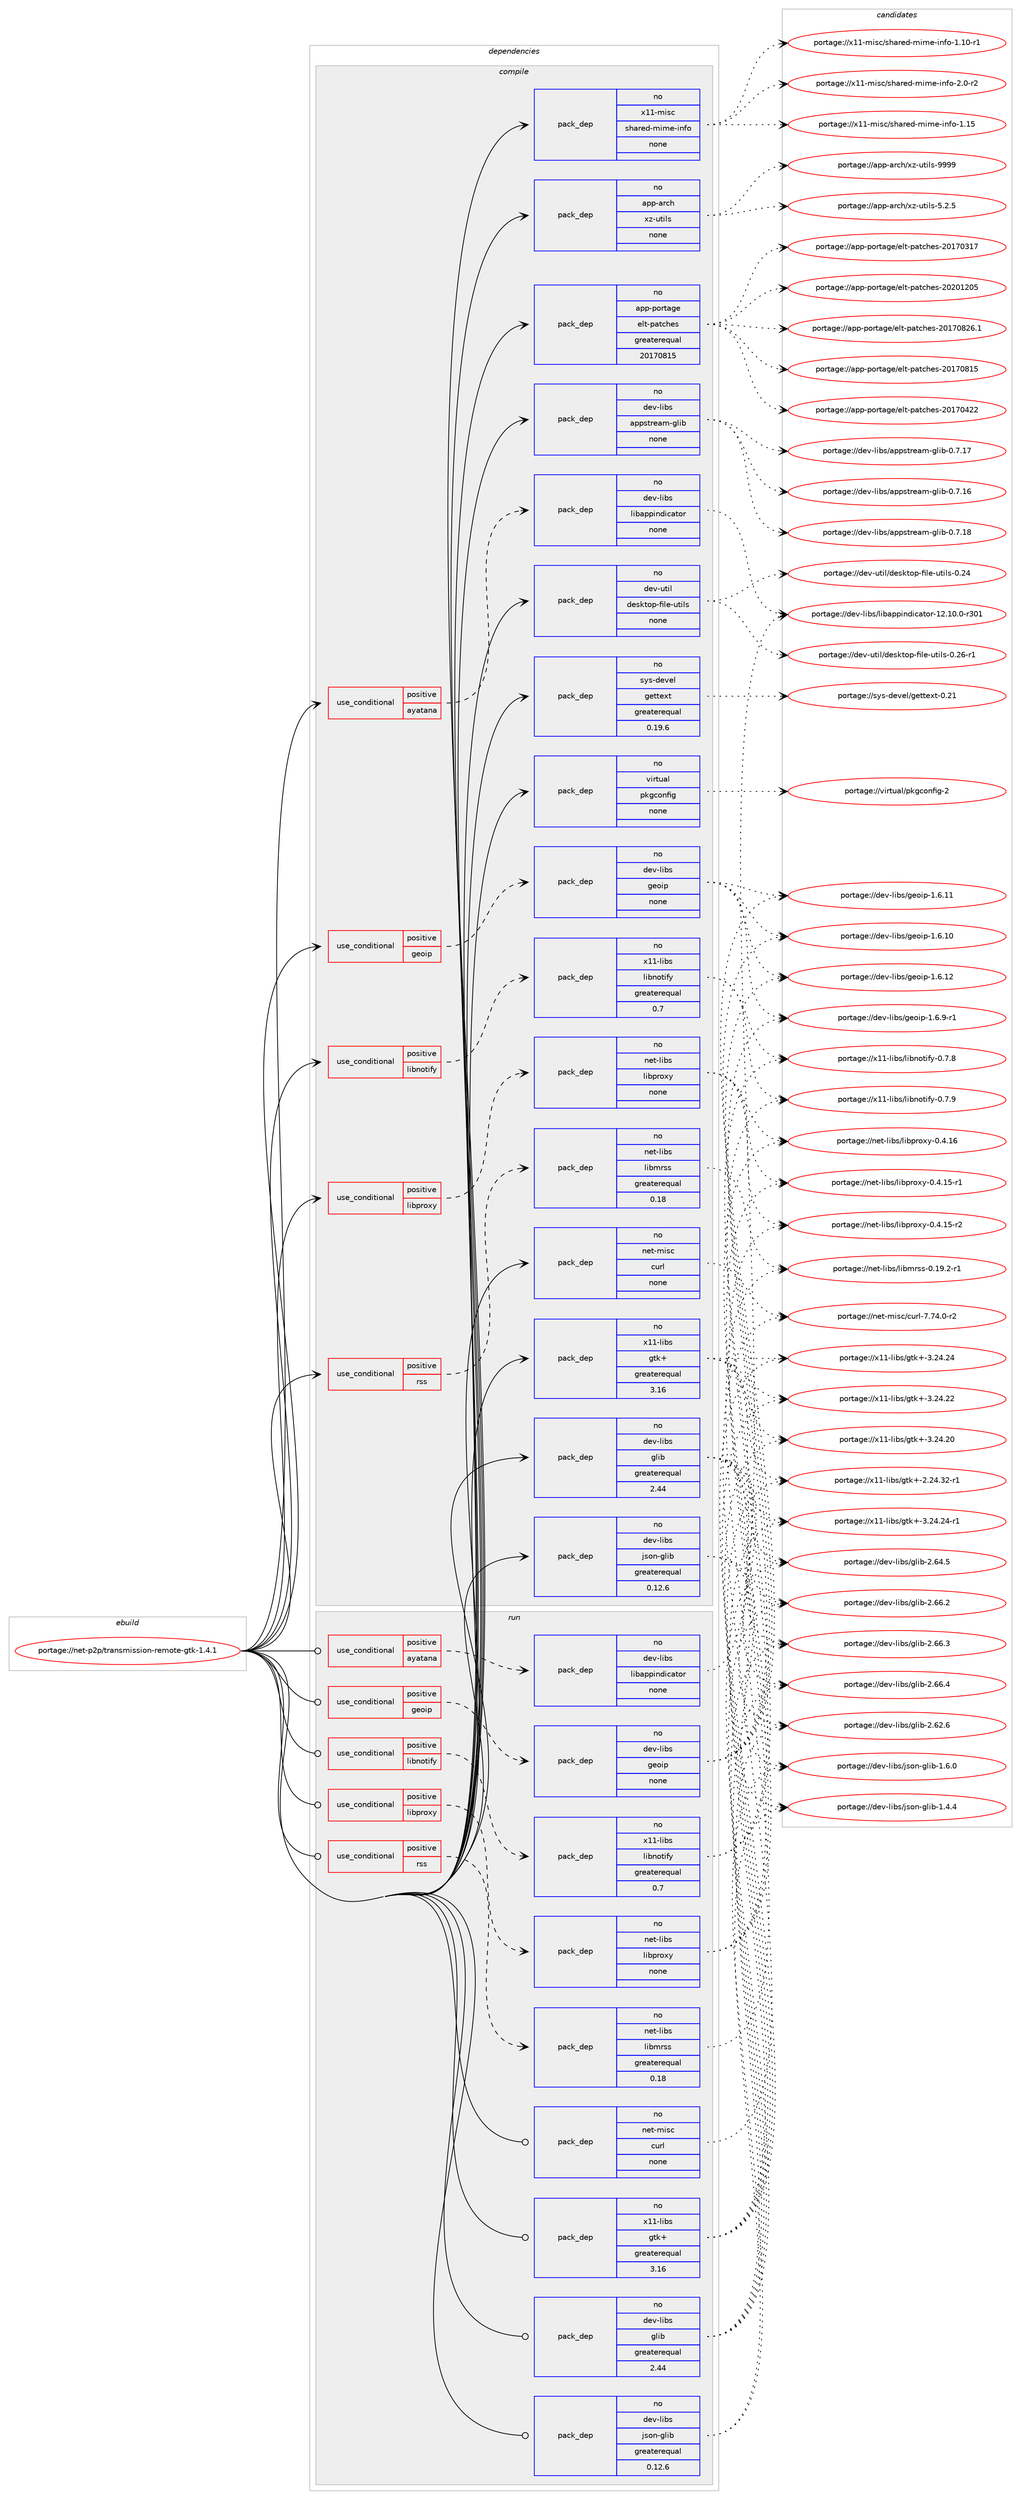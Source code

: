 digraph prolog {

# *************
# Graph options
# *************

newrank=true;
concentrate=true;
compound=true;
graph [rankdir=LR,fontname=Helvetica,fontsize=10,ranksep=1.5];#, ranksep=2.5, nodesep=0.2];
edge  [arrowhead=vee];
node  [fontname=Helvetica,fontsize=10];

# **********
# The ebuild
# **********

subgraph cluster_leftcol {
color=gray;
label=<<i>ebuild</i>>;
id [label="portage://net-p2p/transmission-remote-gtk-1.4.1", color=red, width=4, href="../net-p2p/transmission-remote-gtk-1.4.1.svg"];
}

# ****************
# The dependencies
# ****************

subgraph cluster_midcol {
color=gray;
label=<<i>dependencies</i>>;
subgraph cluster_compile {
fillcolor="#eeeeee";
style=filled;
label=<<i>compile</i>>;
subgraph cond810 {
dependency4778 [label=<<TABLE BORDER="0" CELLBORDER="1" CELLSPACING="0" CELLPADDING="4"><TR><TD ROWSPAN="3" CELLPADDING="10">use_conditional</TD></TR><TR><TD>positive</TD></TR><TR><TD>ayatana</TD></TR></TABLE>>, shape=none, color=red];
subgraph pack3808 {
dependency4779 [label=<<TABLE BORDER="0" CELLBORDER="1" CELLSPACING="0" CELLPADDING="4" WIDTH="220"><TR><TD ROWSPAN="6" CELLPADDING="30">pack_dep</TD></TR><TR><TD WIDTH="110">no</TD></TR><TR><TD>dev-libs</TD></TR><TR><TD>libappindicator</TD></TR><TR><TD>none</TD></TR><TR><TD></TD></TR></TABLE>>, shape=none, color=blue];
}
dependency4778:e -> dependency4779:w [weight=20,style="dashed",arrowhead="vee"];
}
id:e -> dependency4778:w [weight=20,style="solid",arrowhead="vee"];
subgraph cond811 {
dependency4780 [label=<<TABLE BORDER="0" CELLBORDER="1" CELLSPACING="0" CELLPADDING="4"><TR><TD ROWSPAN="3" CELLPADDING="10">use_conditional</TD></TR><TR><TD>positive</TD></TR><TR><TD>geoip</TD></TR></TABLE>>, shape=none, color=red];
subgraph pack3809 {
dependency4781 [label=<<TABLE BORDER="0" CELLBORDER="1" CELLSPACING="0" CELLPADDING="4" WIDTH="220"><TR><TD ROWSPAN="6" CELLPADDING="30">pack_dep</TD></TR><TR><TD WIDTH="110">no</TD></TR><TR><TD>dev-libs</TD></TR><TR><TD>geoip</TD></TR><TR><TD>none</TD></TR><TR><TD></TD></TR></TABLE>>, shape=none, color=blue];
}
dependency4780:e -> dependency4781:w [weight=20,style="dashed",arrowhead="vee"];
}
id:e -> dependency4780:w [weight=20,style="solid",arrowhead="vee"];
subgraph cond812 {
dependency4782 [label=<<TABLE BORDER="0" CELLBORDER="1" CELLSPACING="0" CELLPADDING="4"><TR><TD ROWSPAN="3" CELLPADDING="10">use_conditional</TD></TR><TR><TD>positive</TD></TR><TR><TD>libnotify</TD></TR></TABLE>>, shape=none, color=red];
subgraph pack3810 {
dependency4783 [label=<<TABLE BORDER="0" CELLBORDER="1" CELLSPACING="0" CELLPADDING="4" WIDTH="220"><TR><TD ROWSPAN="6" CELLPADDING="30">pack_dep</TD></TR><TR><TD WIDTH="110">no</TD></TR><TR><TD>x11-libs</TD></TR><TR><TD>libnotify</TD></TR><TR><TD>greaterequal</TD></TR><TR><TD>0.7</TD></TR></TABLE>>, shape=none, color=blue];
}
dependency4782:e -> dependency4783:w [weight=20,style="dashed",arrowhead="vee"];
}
id:e -> dependency4782:w [weight=20,style="solid",arrowhead="vee"];
subgraph cond813 {
dependency4784 [label=<<TABLE BORDER="0" CELLBORDER="1" CELLSPACING="0" CELLPADDING="4"><TR><TD ROWSPAN="3" CELLPADDING="10">use_conditional</TD></TR><TR><TD>positive</TD></TR><TR><TD>libproxy</TD></TR></TABLE>>, shape=none, color=red];
subgraph pack3811 {
dependency4785 [label=<<TABLE BORDER="0" CELLBORDER="1" CELLSPACING="0" CELLPADDING="4" WIDTH="220"><TR><TD ROWSPAN="6" CELLPADDING="30">pack_dep</TD></TR><TR><TD WIDTH="110">no</TD></TR><TR><TD>net-libs</TD></TR><TR><TD>libproxy</TD></TR><TR><TD>none</TD></TR><TR><TD></TD></TR></TABLE>>, shape=none, color=blue];
}
dependency4784:e -> dependency4785:w [weight=20,style="dashed",arrowhead="vee"];
}
id:e -> dependency4784:w [weight=20,style="solid",arrowhead="vee"];
subgraph cond814 {
dependency4786 [label=<<TABLE BORDER="0" CELLBORDER="1" CELLSPACING="0" CELLPADDING="4"><TR><TD ROWSPAN="3" CELLPADDING="10">use_conditional</TD></TR><TR><TD>positive</TD></TR><TR><TD>rss</TD></TR></TABLE>>, shape=none, color=red];
subgraph pack3812 {
dependency4787 [label=<<TABLE BORDER="0" CELLBORDER="1" CELLSPACING="0" CELLPADDING="4" WIDTH="220"><TR><TD ROWSPAN="6" CELLPADDING="30">pack_dep</TD></TR><TR><TD WIDTH="110">no</TD></TR><TR><TD>net-libs</TD></TR><TR><TD>libmrss</TD></TR><TR><TD>greaterequal</TD></TR><TR><TD>0.18</TD></TR></TABLE>>, shape=none, color=blue];
}
dependency4786:e -> dependency4787:w [weight=20,style="dashed",arrowhead="vee"];
}
id:e -> dependency4786:w [weight=20,style="solid",arrowhead="vee"];
subgraph pack3813 {
dependency4788 [label=<<TABLE BORDER="0" CELLBORDER="1" CELLSPACING="0" CELLPADDING="4" WIDTH="220"><TR><TD ROWSPAN="6" CELLPADDING="30">pack_dep</TD></TR><TR><TD WIDTH="110">no</TD></TR><TR><TD>app-arch</TD></TR><TR><TD>xz-utils</TD></TR><TR><TD>none</TD></TR><TR><TD></TD></TR></TABLE>>, shape=none, color=blue];
}
id:e -> dependency4788:w [weight=20,style="solid",arrowhead="vee"];
subgraph pack3814 {
dependency4789 [label=<<TABLE BORDER="0" CELLBORDER="1" CELLSPACING="0" CELLPADDING="4" WIDTH="220"><TR><TD ROWSPAN="6" CELLPADDING="30">pack_dep</TD></TR><TR><TD WIDTH="110">no</TD></TR><TR><TD>app-portage</TD></TR><TR><TD>elt-patches</TD></TR><TR><TD>greaterequal</TD></TR><TR><TD>20170815</TD></TR></TABLE>>, shape=none, color=blue];
}
id:e -> dependency4789:w [weight=20,style="solid",arrowhead="vee"];
subgraph pack3815 {
dependency4790 [label=<<TABLE BORDER="0" CELLBORDER="1" CELLSPACING="0" CELLPADDING="4" WIDTH="220"><TR><TD ROWSPAN="6" CELLPADDING="30">pack_dep</TD></TR><TR><TD WIDTH="110">no</TD></TR><TR><TD>dev-libs</TD></TR><TR><TD>appstream-glib</TD></TR><TR><TD>none</TD></TR><TR><TD></TD></TR></TABLE>>, shape=none, color=blue];
}
id:e -> dependency4790:w [weight=20,style="solid",arrowhead="vee"];
subgraph pack3816 {
dependency4791 [label=<<TABLE BORDER="0" CELLBORDER="1" CELLSPACING="0" CELLPADDING="4" WIDTH="220"><TR><TD ROWSPAN="6" CELLPADDING="30">pack_dep</TD></TR><TR><TD WIDTH="110">no</TD></TR><TR><TD>dev-libs</TD></TR><TR><TD>glib</TD></TR><TR><TD>greaterequal</TD></TR><TR><TD>2.44</TD></TR></TABLE>>, shape=none, color=blue];
}
id:e -> dependency4791:w [weight=20,style="solid",arrowhead="vee"];
subgraph pack3817 {
dependency4792 [label=<<TABLE BORDER="0" CELLBORDER="1" CELLSPACING="0" CELLPADDING="4" WIDTH="220"><TR><TD ROWSPAN="6" CELLPADDING="30">pack_dep</TD></TR><TR><TD WIDTH="110">no</TD></TR><TR><TD>dev-libs</TD></TR><TR><TD>json-glib</TD></TR><TR><TD>greaterequal</TD></TR><TR><TD>0.12.6</TD></TR></TABLE>>, shape=none, color=blue];
}
id:e -> dependency4792:w [weight=20,style="solid",arrowhead="vee"];
subgraph pack3818 {
dependency4793 [label=<<TABLE BORDER="0" CELLBORDER="1" CELLSPACING="0" CELLPADDING="4" WIDTH="220"><TR><TD ROWSPAN="6" CELLPADDING="30">pack_dep</TD></TR><TR><TD WIDTH="110">no</TD></TR><TR><TD>dev-util</TD></TR><TR><TD>desktop-file-utils</TD></TR><TR><TD>none</TD></TR><TR><TD></TD></TR></TABLE>>, shape=none, color=blue];
}
id:e -> dependency4793:w [weight=20,style="solid",arrowhead="vee"];
subgraph pack3819 {
dependency4794 [label=<<TABLE BORDER="0" CELLBORDER="1" CELLSPACING="0" CELLPADDING="4" WIDTH="220"><TR><TD ROWSPAN="6" CELLPADDING="30">pack_dep</TD></TR><TR><TD WIDTH="110">no</TD></TR><TR><TD>net-misc</TD></TR><TR><TD>curl</TD></TR><TR><TD>none</TD></TR><TR><TD></TD></TR></TABLE>>, shape=none, color=blue];
}
id:e -> dependency4794:w [weight=20,style="solid",arrowhead="vee"];
subgraph pack3820 {
dependency4795 [label=<<TABLE BORDER="0" CELLBORDER="1" CELLSPACING="0" CELLPADDING="4" WIDTH="220"><TR><TD ROWSPAN="6" CELLPADDING="30">pack_dep</TD></TR><TR><TD WIDTH="110">no</TD></TR><TR><TD>sys-devel</TD></TR><TR><TD>gettext</TD></TR><TR><TD>greaterequal</TD></TR><TR><TD>0.19.6</TD></TR></TABLE>>, shape=none, color=blue];
}
id:e -> dependency4795:w [weight=20,style="solid",arrowhead="vee"];
subgraph pack3821 {
dependency4796 [label=<<TABLE BORDER="0" CELLBORDER="1" CELLSPACING="0" CELLPADDING="4" WIDTH="220"><TR><TD ROWSPAN="6" CELLPADDING="30">pack_dep</TD></TR><TR><TD WIDTH="110">no</TD></TR><TR><TD>virtual</TD></TR><TR><TD>pkgconfig</TD></TR><TR><TD>none</TD></TR><TR><TD></TD></TR></TABLE>>, shape=none, color=blue];
}
id:e -> dependency4796:w [weight=20,style="solid",arrowhead="vee"];
subgraph pack3822 {
dependency4797 [label=<<TABLE BORDER="0" CELLBORDER="1" CELLSPACING="0" CELLPADDING="4" WIDTH="220"><TR><TD ROWSPAN="6" CELLPADDING="30">pack_dep</TD></TR><TR><TD WIDTH="110">no</TD></TR><TR><TD>x11-libs</TD></TR><TR><TD>gtk+</TD></TR><TR><TD>greaterequal</TD></TR><TR><TD>3.16</TD></TR></TABLE>>, shape=none, color=blue];
}
id:e -> dependency4797:w [weight=20,style="solid",arrowhead="vee"];
subgraph pack3823 {
dependency4798 [label=<<TABLE BORDER="0" CELLBORDER="1" CELLSPACING="0" CELLPADDING="4" WIDTH="220"><TR><TD ROWSPAN="6" CELLPADDING="30">pack_dep</TD></TR><TR><TD WIDTH="110">no</TD></TR><TR><TD>x11-misc</TD></TR><TR><TD>shared-mime-info</TD></TR><TR><TD>none</TD></TR><TR><TD></TD></TR></TABLE>>, shape=none, color=blue];
}
id:e -> dependency4798:w [weight=20,style="solid",arrowhead="vee"];
}
subgraph cluster_compileandrun {
fillcolor="#eeeeee";
style=filled;
label=<<i>compile and run</i>>;
}
subgraph cluster_run {
fillcolor="#eeeeee";
style=filled;
label=<<i>run</i>>;
subgraph cond815 {
dependency4799 [label=<<TABLE BORDER="0" CELLBORDER="1" CELLSPACING="0" CELLPADDING="4"><TR><TD ROWSPAN="3" CELLPADDING="10">use_conditional</TD></TR><TR><TD>positive</TD></TR><TR><TD>ayatana</TD></TR></TABLE>>, shape=none, color=red];
subgraph pack3824 {
dependency4800 [label=<<TABLE BORDER="0" CELLBORDER="1" CELLSPACING="0" CELLPADDING="4" WIDTH="220"><TR><TD ROWSPAN="6" CELLPADDING="30">pack_dep</TD></TR><TR><TD WIDTH="110">no</TD></TR><TR><TD>dev-libs</TD></TR><TR><TD>libappindicator</TD></TR><TR><TD>none</TD></TR><TR><TD></TD></TR></TABLE>>, shape=none, color=blue];
}
dependency4799:e -> dependency4800:w [weight=20,style="dashed",arrowhead="vee"];
}
id:e -> dependency4799:w [weight=20,style="solid",arrowhead="odot"];
subgraph cond816 {
dependency4801 [label=<<TABLE BORDER="0" CELLBORDER="1" CELLSPACING="0" CELLPADDING="4"><TR><TD ROWSPAN="3" CELLPADDING="10">use_conditional</TD></TR><TR><TD>positive</TD></TR><TR><TD>geoip</TD></TR></TABLE>>, shape=none, color=red];
subgraph pack3825 {
dependency4802 [label=<<TABLE BORDER="0" CELLBORDER="1" CELLSPACING="0" CELLPADDING="4" WIDTH="220"><TR><TD ROWSPAN="6" CELLPADDING="30">pack_dep</TD></TR><TR><TD WIDTH="110">no</TD></TR><TR><TD>dev-libs</TD></TR><TR><TD>geoip</TD></TR><TR><TD>none</TD></TR><TR><TD></TD></TR></TABLE>>, shape=none, color=blue];
}
dependency4801:e -> dependency4802:w [weight=20,style="dashed",arrowhead="vee"];
}
id:e -> dependency4801:w [weight=20,style="solid",arrowhead="odot"];
subgraph cond817 {
dependency4803 [label=<<TABLE BORDER="0" CELLBORDER="1" CELLSPACING="0" CELLPADDING="4"><TR><TD ROWSPAN="3" CELLPADDING="10">use_conditional</TD></TR><TR><TD>positive</TD></TR><TR><TD>libnotify</TD></TR></TABLE>>, shape=none, color=red];
subgraph pack3826 {
dependency4804 [label=<<TABLE BORDER="0" CELLBORDER="1" CELLSPACING="0" CELLPADDING="4" WIDTH="220"><TR><TD ROWSPAN="6" CELLPADDING="30">pack_dep</TD></TR><TR><TD WIDTH="110">no</TD></TR><TR><TD>x11-libs</TD></TR><TR><TD>libnotify</TD></TR><TR><TD>greaterequal</TD></TR><TR><TD>0.7</TD></TR></TABLE>>, shape=none, color=blue];
}
dependency4803:e -> dependency4804:w [weight=20,style="dashed",arrowhead="vee"];
}
id:e -> dependency4803:w [weight=20,style="solid",arrowhead="odot"];
subgraph cond818 {
dependency4805 [label=<<TABLE BORDER="0" CELLBORDER="1" CELLSPACING="0" CELLPADDING="4"><TR><TD ROWSPAN="3" CELLPADDING="10">use_conditional</TD></TR><TR><TD>positive</TD></TR><TR><TD>libproxy</TD></TR></TABLE>>, shape=none, color=red];
subgraph pack3827 {
dependency4806 [label=<<TABLE BORDER="0" CELLBORDER="1" CELLSPACING="0" CELLPADDING="4" WIDTH="220"><TR><TD ROWSPAN="6" CELLPADDING="30">pack_dep</TD></TR><TR><TD WIDTH="110">no</TD></TR><TR><TD>net-libs</TD></TR><TR><TD>libproxy</TD></TR><TR><TD>none</TD></TR><TR><TD></TD></TR></TABLE>>, shape=none, color=blue];
}
dependency4805:e -> dependency4806:w [weight=20,style="dashed",arrowhead="vee"];
}
id:e -> dependency4805:w [weight=20,style="solid",arrowhead="odot"];
subgraph cond819 {
dependency4807 [label=<<TABLE BORDER="0" CELLBORDER="1" CELLSPACING="0" CELLPADDING="4"><TR><TD ROWSPAN="3" CELLPADDING="10">use_conditional</TD></TR><TR><TD>positive</TD></TR><TR><TD>rss</TD></TR></TABLE>>, shape=none, color=red];
subgraph pack3828 {
dependency4808 [label=<<TABLE BORDER="0" CELLBORDER="1" CELLSPACING="0" CELLPADDING="4" WIDTH="220"><TR><TD ROWSPAN="6" CELLPADDING="30">pack_dep</TD></TR><TR><TD WIDTH="110">no</TD></TR><TR><TD>net-libs</TD></TR><TR><TD>libmrss</TD></TR><TR><TD>greaterequal</TD></TR><TR><TD>0.18</TD></TR></TABLE>>, shape=none, color=blue];
}
dependency4807:e -> dependency4808:w [weight=20,style="dashed",arrowhead="vee"];
}
id:e -> dependency4807:w [weight=20,style="solid",arrowhead="odot"];
subgraph pack3829 {
dependency4809 [label=<<TABLE BORDER="0" CELLBORDER="1" CELLSPACING="0" CELLPADDING="4" WIDTH="220"><TR><TD ROWSPAN="6" CELLPADDING="30">pack_dep</TD></TR><TR><TD WIDTH="110">no</TD></TR><TR><TD>dev-libs</TD></TR><TR><TD>glib</TD></TR><TR><TD>greaterequal</TD></TR><TR><TD>2.44</TD></TR></TABLE>>, shape=none, color=blue];
}
id:e -> dependency4809:w [weight=20,style="solid",arrowhead="odot"];
subgraph pack3830 {
dependency4810 [label=<<TABLE BORDER="0" CELLBORDER="1" CELLSPACING="0" CELLPADDING="4" WIDTH="220"><TR><TD ROWSPAN="6" CELLPADDING="30">pack_dep</TD></TR><TR><TD WIDTH="110">no</TD></TR><TR><TD>dev-libs</TD></TR><TR><TD>json-glib</TD></TR><TR><TD>greaterequal</TD></TR><TR><TD>0.12.6</TD></TR></TABLE>>, shape=none, color=blue];
}
id:e -> dependency4810:w [weight=20,style="solid",arrowhead="odot"];
subgraph pack3831 {
dependency4811 [label=<<TABLE BORDER="0" CELLBORDER="1" CELLSPACING="0" CELLPADDING="4" WIDTH="220"><TR><TD ROWSPAN="6" CELLPADDING="30">pack_dep</TD></TR><TR><TD WIDTH="110">no</TD></TR><TR><TD>net-misc</TD></TR><TR><TD>curl</TD></TR><TR><TD>none</TD></TR><TR><TD></TD></TR></TABLE>>, shape=none, color=blue];
}
id:e -> dependency4811:w [weight=20,style="solid",arrowhead="odot"];
subgraph pack3832 {
dependency4812 [label=<<TABLE BORDER="0" CELLBORDER="1" CELLSPACING="0" CELLPADDING="4" WIDTH="220"><TR><TD ROWSPAN="6" CELLPADDING="30">pack_dep</TD></TR><TR><TD WIDTH="110">no</TD></TR><TR><TD>x11-libs</TD></TR><TR><TD>gtk+</TD></TR><TR><TD>greaterequal</TD></TR><TR><TD>3.16</TD></TR></TABLE>>, shape=none, color=blue];
}
id:e -> dependency4812:w [weight=20,style="solid",arrowhead="odot"];
}
}

# **************
# The candidates
# **************

subgraph cluster_choices {
rank=same;
color=gray;
label=<<i>candidates</i>>;

subgraph choice3808 {
color=black;
nodesep=1;
choice10010111845108105981154710810598971121121051101001059997116111114454950464948464845114514849 [label="portage://dev-libs/libappindicator-12.10.0-r301", color=red, width=4,href="../dev-libs/libappindicator-12.10.0-r301.svg"];
dependency4779:e -> choice10010111845108105981154710810598971121121051101001059997116111114454950464948464845114514849:w [style=dotted,weight="100"];
}
subgraph choice3809 {
color=black;
nodesep=1;
choice1001011184510810598115471031011111051124549465446574511449 [label="portage://dev-libs/geoip-1.6.9-r1", color=red, width=4,href="../dev-libs/geoip-1.6.9-r1.svg"];
choice10010111845108105981154710310111110511245494654464950 [label="portage://dev-libs/geoip-1.6.12", color=red, width=4,href="../dev-libs/geoip-1.6.12.svg"];
choice10010111845108105981154710310111110511245494654464949 [label="portage://dev-libs/geoip-1.6.11", color=red, width=4,href="../dev-libs/geoip-1.6.11.svg"];
choice10010111845108105981154710310111110511245494654464948 [label="portage://dev-libs/geoip-1.6.10", color=red, width=4,href="../dev-libs/geoip-1.6.10.svg"];
dependency4781:e -> choice1001011184510810598115471031011111051124549465446574511449:w [style=dotted,weight="100"];
dependency4781:e -> choice10010111845108105981154710310111110511245494654464950:w [style=dotted,weight="100"];
dependency4781:e -> choice10010111845108105981154710310111110511245494654464949:w [style=dotted,weight="100"];
dependency4781:e -> choice10010111845108105981154710310111110511245494654464948:w [style=dotted,weight="100"];
}
subgraph choice3810 {
color=black;
nodesep=1;
choice120494945108105981154710810598110111116105102121454846554657 [label="portage://x11-libs/libnotify-0.7.9", color=red, width=4,href="../x11-libs/libnotify-0.7.9.svg"];
choice120494945108105981154710810598110111116105102121454846554656 [label="portage://x11-libs/libnotify-0.7.8", color=red, width=4,href="../x11-libs/libnotify-0.7.8.svg"];
dependency4783:e -> choice120494945108105981154710810598110111116105102121454846554657:w [style=dotted,weight="100"];
dependency4783:e -> choice120494945108105981154710810598110111116105102121454846554656:w [style=dotted,weight="100"];
}
subgraph choice3811 {
color=black;
nodesep=1;
choice1101011164510810598115471081059811211411112012145484652464954 [label="portage://net-libs/libproxy-0.4.16", color=red, width=4,href="../net-libs/libproxy-0.4.16.svg"];
choice11010111645108105981154710810598112114111120121454846524649534511450 [label="portage://net-libs/libproxy-0.4.15-r2", color=red, width=4,href="../net-libs/libproxy-0.4.15-r2.svg"];
choice11010111645108105981154710810598112114111120121454846524649534511449 [label="portage://net-libs/libproxy-0.4.15-r1", color=red, width=4,href="../net-libs/libproxy-0.4.15-r1.svg"];
dependency4785:e -> choice1101011164510810598115471081059811211411112012145484652464954:w [style=dotted,weight="100"];
dependency4785:e -> choice11010111645108105981154710810598112114111120121454846524649534511450:w [style=dotted,weight="100"];
dependency4785:e -> choice11010111645108105981154710810598112114111120121454846524649534511449:w [style=dotted,weight="100"];
}
subgraph choice3812 {
color=black;
nodesep=1;
choice11010111645108105981154710810598109114115115454846495746504511449 [label="portage://net-libs/libmrss-0.19.2-r1", color=red, width=4,href="../net-libs/libmrss-0.19.2-r1.svg"];
dependency4787:e -> choice11010111645108105981154710810598109114115115454846495746504511449:w [style=dotted,weight="100"];
}
subgraph choice3813 {
color=black;
nodesep=1;
choice9711211245971149910447120122451171161051081154557575757 [label="portage://app-arch/xz-utils-9999", color=red, width=4,href="../app-arch/xz-utils-9999.svg"];
choice971121124597114991044712012245117116105108115455346504653 [label="portage://app-arch/xz-utils-5.2.5", color=red, width=4,href="../app-arch/xz-utils-5.2.5.svg"];
dependency4788:e -> choice9711211245971149910447120122451171161051081154557575757:w [style=dotted,weight="100"];
dependency4788:e -> choice971121124597114991044712012245117116105108115455346504653:w [style=dotted,weight="100"];
}
subgraph choice3814 {
color=black;
nodesep=1;
choice97112112451121111141169710310147101108116451129711699104101115455048504849504853 [label="portage://app-portage/elt-patches-20201205", color=red, width=4,href="../app-portage/elt-patches-20201205.svg"];
choice971121124511211111411697103101471011081164511297116991041011154550484955485650544649 [label="portage://app-portage/elt-patches-20170826.1", color=red, width=4,href="../app-portage/elt-patches-20170826.1.svg"];
choice97112112451121111141169710310147101108116451129711699104101115455048495548564953 [label="portage://app-portage/elt-patches-20170815", color=red, width=4,href="../app-portage/elt-patches-20170815.svg"];
choice97112112451121111141169710310147101108116451129711699104101115455048495548525050 [label="portage://app-portage/elt-patches-20170422", color=red, width=4,href="../app-portage/elt-patches-20170422.svg"];
choice97112112451121111141169710310147101108116451129711699104101115455048495548514955 [label="portage://app-portage/elt-patches-20170317", color=red, width=4,href="../app-portage/elt-patches-20170317.svg"];
dependency4789:e -> choice97112112451121111141169710310147101108116451129711699104101115455048504849504853:w [style=dotted,weight="100"];
dependency4789:e -> choice971121124511211111411697103101471011081164511297116991041011154550484955485650544649:w [style=dotted,weight="100"];
dependency4789:e -> choice97112112451121111141169710310147101108116451129711699104101115455048495548564953:w [style=dotted,weight="100"];
dependency4789:e -> choice97112112451121111141169710310147101108116451129711699104101115455048495548525050:w [style=dotted,weight="100"];
dependency4789:e -> choice97112112451121111141169710310147101108116451129711699104101115455048495548514955:w [style=dotted,weight="100"];
}
subgraph choice3815 {
color=black;
nodesep=1;
choice1001011184510810598115479711211211511611410197109451031081059845484655464956 [label="portage://dev-libs/appstream-glib-0.7.18", color=red, width=4,href="../dev-libs/appstream-glib-0.7.18.svg"];
choice1001011184510810598115479711211211511611410197109451031081059845484655464955 [label="portage://dev-libs/appstream-glib-0.7.17", color=red, width=4,href="../dev-libs/appstream-glib-0.7.17.svg"];
choice1001011184510810598115479711211211511611410197109451031081059845484655464954 [label="portage://dev-libs/appstream-glib-0.7.16", color=red, width=4,href="../dev-libs/appstream-glib-0.7.16.svg"];
dependency4790:e -> choice1001011184510810598115479711211211511611410197109451031081059845484655464956:w [style=dotted,weight="100"];
dependency4790:e -> choice1001011184510810598115479711211211511611410197109451031081059845484655464955:w [style=dotted,weight="100"];
dependency4790:e -> choice1001011184510810598115479711211211511611410197109451031081059845484655464954:w [style=dotted,weight="100"];
}
subgraph choice3816 {
color=black;
nodesep=1;
choice1001011184510810598115471031081059845504654544652 [label="portage://dev-libs/glib-2.66.4", color=red, width=4,href="../dev-libs/glib-2.66.4.svg"];
choice1001011184510810598115471031081059845504654544651 [label="portage://dev-libs/glib-2.66.3", color=red, width=4,href="../dev-libs/glib-2.66.3.svg"];
choice1001011184510810598115471031081059845504654544650 [label="portage://dev-libs/glib-2.66.2", color=red, width=4,href="../dev-libs/glib-2.66.2.svg"];
choice1001011184510810598115471031081059845504654524653 [label="portage://dev-libs/glib-2.64.5", color=red, width=4,href="../dev-libs/glib-2.64.5.svg"];
choice1001011184510810598115471031081059845504654504654 [label="portage://dev-libs/glib-2.62.6", color=red, width=4,href="../dev-libs/glib-2.62.6.svg"];
dependency4791:e -> choice1001011184510810598115471031081059845504654544652:w [style=dotted,weight="100"];
dependency4791:e -> choice1001011184510810598115471031081059845504654544651:w [style=dotted,weight="100"];
dependency4791:e -> choice1001011184510810598115471031081059845504654544650:w [style=dotted,weight="100"];
dependency4791:e -> choice1001011184510810598115471031081059845504654524653:w [style=dotted,weight="100"];
dependency4791:e -> choice1001011184510810598115471031081059845504654504654:w [style=dotted,weight="100"];
}
subgraph choice3817 {
color=black;
nodesep=1;
choice1001011184510810598115471061151111104510310810598454946544648 [label="portage://dev-libs/json-glib-1.6.0", color=red, width=4,href="../dev-libs/json-glib-1.6.0.svg"];
choice1001011184510810598115471061151111104510310810598454946524652 [label="portage://dev-libs/json-glib-1.4.4", color=red, width=4,href="../dev-libs/json-glib-1.4.4.svg"];
dependency4792:e -> choice1001011184510810598115471061151111104510310810598454946544648:w [style=dotted,weight="100"];
dependency4792:e -> choice1001011184510810598115471061151111104510310810598454946524652:w [style=dotted,weight="100"];
}
subgraph choice3818 {
color=black;
nodesep=1;
choice1001011184511711610510847100101115107116111112451021051081014511711610510811545484650544511449 [label="portage://dev-util/desktop-file-utils-0.26-r1", color=red, width=4,href="../dev-util/desktop-file-utils-0.26-r1.svg"];
choice100101118451171161051084710010111510711611111245102105108101451171161051081154548465052 [label="portage://dev-util/desktop-file-utils-0.24", color=red, width=4,href="../dev-util/desktop-file-utils-0.24.svg"];
dependency4793:e -> choice1001011184511711610510847100101115107116111112451021051081014511711610510811545484650544511449:w [style=dotted,weight="100"];
dependency4793:e -> choice100101118451171161051084710010111510711611111245102105108101451171161051081154548465052:w [style=dotted,weight="100"];
}
subgraph choice3819 {
color=black;
nodesep=1;
choice11010111645109105115994799117114108455546555246484511450 [label="portage://net-misc/curl-7.74.0-r2", color=red, width=4,href="../net-misc/curl-7.74.0-r2.svg"];
dependency4794:e -> choice11010111645109105115994799117114108455546555246484511450:w [style=dotted,weight="100"];
}
subgraph choice3820 {
color=black;
nodesep=1;
choice11512111545100101118101108471031011161161011201164548465049 [label="portage://sys-devel/gettext-0.21", color=red, width=4,href="../sys-devel/gettext-0.21.svg"];
dependency4795:e -> choice11512111545100101118101108471031011161161011201164548465049:w [style=dotted,weight="100"];
}
subgraph choice3821 {
color=black;
nodesep=1;
choice1181051141161179710847112107103991111101021051034550 [label="portage://virtual/pkgconfig-2", color=red, width=4,href="../virtual/pkgconfig-2.svg"];
dependency4796:e -> choice1181051141161179710847112107103991111101021051034550:w [style=dotted,weight="100"];
}
subgraph choice3822 {
color=black;
nodesep=1;
choice12049494510810598115471031161074345514650524650524511449 [label="portage://x11-libs/gtk+-3.24.24-r1", color=red, width=4,href="../x11-libs/gtk+-3.24.24-r1.svg"];
choice1204949451081059811547103116107434551465052465052 [label="portage://x11-libs/gtk+-3.24.24", color=red, width=4,href="../x11-libs/gtk+-3.24.24.svg"];
choice1204949451081059811547103116107434551465052465050 [label="portage://x11-libs/gtk+-3.24.22", color=red, width=4,href="../x11-libs/gtk+-3.24.22.svg"];
choice1204949451081059811547103116107434551465052465048 [label="portage://x11-libs/gtk+-3.24.20", color=red, width=4,href="../x11-libs/gtk+-3.24.20.svg"];
choice12049494510810598115471031161074345504650524651504511449 [label="portage://x11-libs/gtk+-2.24.32-r1", color=red, width=4,href="../x11-libs/gtk+-2.24.32-r1.svg"];
dependency4797:e -> choice12049494510810598115471031161074345514650524650524511449:w [style=dotted,weight="100"];
dependency4797:e -> choice1204949451081059811547103116107434551465052465052:w [style=dotted,weight="100"];
dependency4797:e -> choice1204949451081059811547103116107434551465052465050:w [style=dotted,weight="100"];
dependency4797:e -> choice1204949451081059811547103116107434551465052465048:w [style=dotted,weight="100"];
dependency4797:e -> choice12049494510810598115471031161074345504650524651504511449:w [style=dotted,weight="100"];
}
subgraph choice3823 {
color=black;
nodesep=1;
choice1204949451091051159947115104971141011004510910510910145105110102111455046484511450 [label="portage://x11-misc/shared-mime-info-2.0-r2", color=red, width=4,href="../x11-misc/shared-mime-info-2.0-r2.svg"];
choice12049494510910511599471151049711410110045109105109101451051101021114549464953 [label="portage://x11-misc/shared-mime-info-1.15", color=red, width=4,href="../x11-misc/shared-mime-info-1.15.svg"];
choice120494945109105115994711510497114101100451091051091014510511010211145494649484511449 [label="portage://x11-misc/shared-mime-info-1.10-r1", color=red, width=4,href="../x11-misc/shared-mime-info-1.10-r1.svg"];
dependency4798:e -> choice1204949451091051159947115104971141011004510910510910145105110102111455046484511450:w [style=dotted,weight="100"];
dependency4798:e -> choice12049494510910511599471151049711410110045109105109101451051101021114549464953:w [style=dotted,weight="100"];
dependency4798:e -> choice120494945109105115994711510497114101100451091051091014510511010211145494649484511449:w [style=dotted,weight="100"];
}
subgraph choice3824 {
color=black;
nodesep=1;
choice10010111845108105981154710810598971121121051101001059997116111114454950464948464845114514849 [label="portage://dev-libs/libappindicator-12.10.0-r301", color=red, width=4,href="../dev-libs/libappindicator-12.10.0-r301.svg"];
dependency4800:e -> choice10010111845108105981154710810598971121121051101001059997116111114454950464948464845114514849:w [style=dotted,weight="100"];
}
subgraph choice3825 {
color=black;
nodesep=1;
choice1001011184510810598115471031011111051124549465446574511449 [label="portage://dev-libs/geoip-1.6.9-r1", color=red, width=4,href="../dev-libs/geoip-1.6.9-r1.svg"];
choice10010111845108105981154710310111110511245494654464950 [label="portage://dev-libs/geoip-1.6.12", color=red, width=4,href="../dev-libs/geoip-1.6.12.svg"];
choice10010111845108105981154710310111110511245494654464949 [label="portage://dev-libs/geoip-1.6.11", color=red, width=4,href="../dev-libs/geoip-1.6.11.svg"];
choice10010111845108105981154710310111110511245494654464948 [label="portage://dev-libs/geoip-1.6.10", color=red, width=4,href="../dev-libs/geoip-1.6.10.svg"];
dependency4802:e -> choice1001011184510810598115471031011111051124549465446574511449:w [style=dotted,weight="100"];
dependency4802:e -> choice10010111845108105981154710310111110511245494654464950:w [style=dotted,weight="100"];
dependency4802:e -> choice10010111845108105981154710310111110511245494654464949:w [style=dotted,weight="100"];
dependency4802:e -> choice10010111845108105981154710310111110511245494654464948:w [style=dotted,weight="100"];
}
subgraph choice3826 {
color=black;
nodesep=1;
choice120494945108105981154710810598110111116105102121454846554657 [label="portage://x11-libs/libnotify-0.7.9", color=red, width=4,href="../x11-libs/libnotify-0.7.9.svg"];
choice120494945108105981154710810598110111116105102121454846554656 [label="portage://x11-libs/libnotify-0.7.8", color=red, width=4,href="../x11-libs/libnotify-0.7.8.svg"];
dependency4804:e -> choice120494945108105981154710810598110111116105102121454846554657:w [style=dotted,weight="100"];
dependency4804:e -> choice120494945108105981154710810598110111116105102121454846554656:w [style=dotted,weight="100"];
}
subgraph choice3827 {
color=black;
nodesep=1;
choice1101011164510810598115471081059811211411112012145484652464954 [label="portage://net-libs/libproxy-0.4.16", color=red, width=4,href="../net-libs/libproxy-0.4.16.svg"];
choice11010111645108105981154710810598112114111120121454846524649534511450 [label="portage://net-libs/libproxy-0.4.15-r2", color=red, width=4,href="../net-libs/libproxy-0.4.15-r2.svg"];
choice11010111645108105981154710810598112114111120121454846524649534511449 [label="portage://net-libs/libproxy-0.4.15-r1", color=red, width=4,href="../net-libs/libproxy-0.4.15-r1.svg"];
dependency4806:e -> choice1101011164510810598115471081059811211411112012145484652464954:w [style=dotted,weight="100"];
dependency4806:e -> choice11010111645108105981154710810598112114111120121454846524649534511450:w [style=dotted,weight="100"];
dependency4806:e -> choice11010111645108105981154710810598112114111120121454846524649534511449:w [style=dotted,weight="100"];
}
subgraph choice3828 {
color=black;
nodesep=1;
choice11010111645108105981154710810598109114115115454846495746504511449 [label="portage://net-libs/libmrss-0.19.2-r1", color=red, width=4,href="../net-libs/libmrss-0.19.2-r1.svg"];
dependency4808:e -> choice11010111645108105981154710810598109114115115454846495746504511449:w [style=dotted,weight="100"];
}
subgraph choice3829 {
color=black;
nodesep=1;
choice1001011184510810598115471031081059845504654544652 [label="portage://dev-libs/glib-2.66.4", color=red, width=4,href="../dev-libs/glib-2.66.4.svg"];
choice1001011184510810598115471031081059845504654544651 [label="portage://dev-libs/glib-2.66.3", color=red, width=4,href="../dev-libs/glib-2.66.3.svg"];
choice1001011184510810598115471031081059845504654544650 [label="portage://dev-libs/glib-2.66.2", color=red, width=4,href="../dev-libs/glib-2.66.2.svg"];
choice1001011184510810598115471031081059845504654524653 [label="portage://dev-libs/glib-2.64.5", color=red, width=4,href="../dev-libs/glib-2.64.5.svg"];
choice1001011184510810598115471031081059845504654504654 [label="portage://dev-libs/glib-2.62.6", color=red, width=4,href="../dev-libs/glib-2.62.6.svg"];
dependency4809:e -> choice1001011184510810598115471031081059845504654544652:w [style=dotted,weight="100"];
dependency4809:e -> choice1001011184510810598115471031081059845504654544651:w [style=dotted,weight="100"];
dependency4809:e -> choice1001011184510810598115471031081059845504654544650:w [style=dotted,weight="100"];
dependency4809:e -> choice1001011184510810598115471031081059845504654524653:w [style=dotted,weight="100"];
dependency4809:e -> choice1001011184510810598115471031081059845504654504654:w [style=dotted,weight="100"];
}
subgraph choice3830 {
color=black;
nodesep=1;
choice1001011184510810598115471061151111104510310810598454946544648 [label="portage://dev-libs/json-glib-1.6.0", color=red, width=4,href="../dev-libs/json-glib-1.6.0.svg"];
choice1001011184510810598115471061151111104510310810598454946524652 [label="portage://dev-libs/json-glib-1.4.4", color=red, width=4,href="../dev-libs/json-glib-1.4.4.svg"];
dependency4810:e -> choice1001011184510810598115471061151111104510310810598454946544648:w [style=dotted,weight="100"];
dependency4810:e -> choice1001011184510810598115471061151111104510310810598454946524652:w [style=dotted,weight="100"];
}
subgraph choice3831 {
color=black;
nodesep=1;
choice11010111645109105115994799117114108455546555246484511450 [label="portage://net-misc/curl-7.74.0-r2", color=red, width=4,href="../net-misc/curl-7.74.0-r2.svg"];
dependency4811:e -> choice11010111645109105115994799117114108455546555246484511450:w [style=dotted,weight="100"];
}
subgraph choice3832 {
color=black;
nodesep=1;
choice12049494510810598115471031161074345514650524650524511449 [label="portage://x11-libs/gtk+-3.24.24-r1", color=red, width=4,href="../x11-libs/gtk+-3.24.24-r1.svg"];
choice1204949451081059811547103116107434551465052465052 [label="portage://x11-libs/gtk+-3.24.24", color=red, width=4,href="../x11-libs/gtk+-3.24.24.svg"];
choice1204949451081059811547103116107434551465052465050 [label="portage://x11-libs/gtk+-3.24.22", color=red, width=4,href="../x11-libs/gtk+-3.24.22.svg"];
choice1204949451081059811547103116107434551465052465048 [label="portage://x11-libs/gtk+-3.24.20", color=red, width=4,href="../x11-libs/gtk+-3.24.20.svg"];
choice12049494510810598115471031161074345504650524651504511449 [label="portage://x11-libs/gtk+-2.24.32-r1", color=red, width=4,href="../x11-libs/gtk+-2.24.32-r1.svg"];
dependency4812:e -> choice12049494510810598115471031161074345514650524650524511449:w [style=dotted,weight="100"];
dependency4812:e -> choice1204949451081059811547103116107434551465052465052:w [style=dotted,weight="100"];
dependency4812:e -> choice1204949451081059811547103116107434551465052465050:w [style=dotted,weight="100"];
dependency4812:e -> choice1204949451081059811547103116107434551465052465048:w [style=dotted,weight="100"];
dependency4812:e -> choice12049494510810598115471031161074345504650524651504511449:w [style=dotted,weight="100"];
}
}

}
